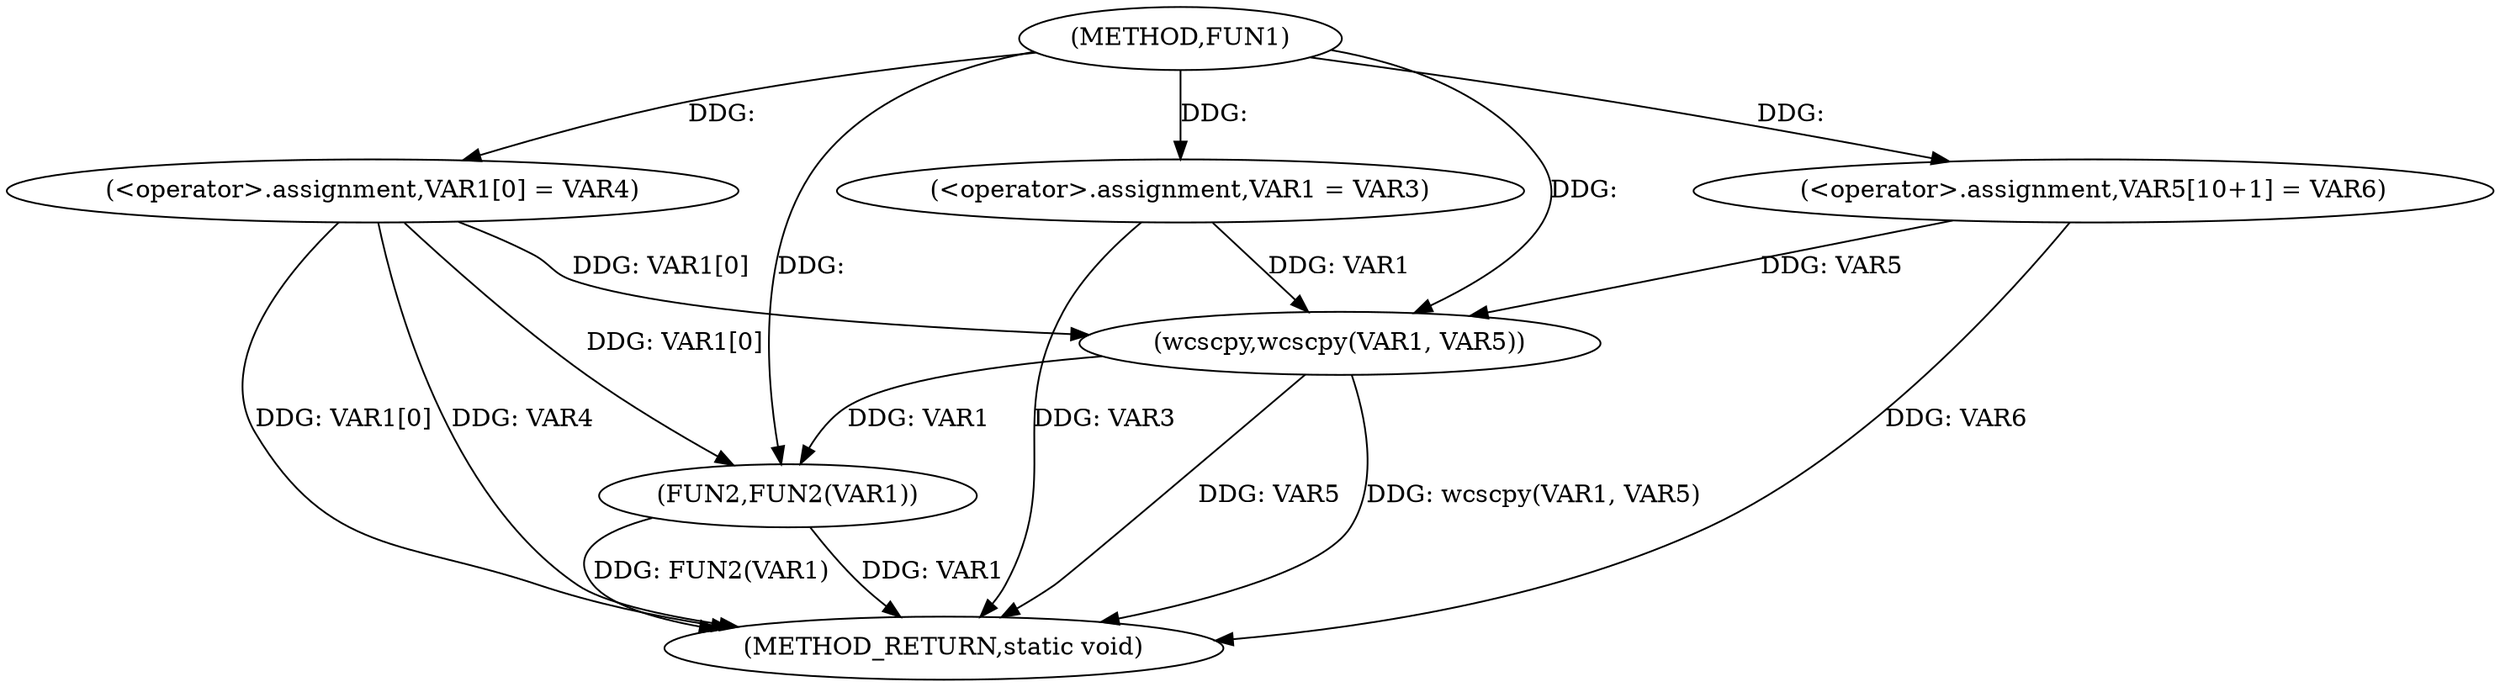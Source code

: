 digraph FUN1 {  
"1000100" [label = "(METHOD,FUN1)" ]
"1000123" [label = "(METHOD_RETURN,static void)" ]
"1000105" [label = "(<operator>.assignment,VAR1 = VAR3)" ]
"1000108" [label = "(<operator>.assignment,VAR1[0] = VAR4)" ]
"1000115" [label = "(<operator>.assignment,VAR5[10+1] = VAR6)" ]
"1000118" [label = "(wcscpy,wcscpy(VAR1, VAR5))" ]
"1000121" [label = "(FUN2,FUN2(VAR1))" ]
  "1000115" -> "1000123"  [ label = "DDG: VAR6"] 
  "1000105" -> "1000123"  [ label = "DDG: VAR3"] 
  "1000118" -> "1000123"  [ label = "DDG: wcscpy(VAR1, VAR5)"] 
  "1000108" -> "1000123"  [ label = "DDG: VAR4"] 
  "1000118" -> "1000123"  [ label = "DDG: VAR5"] 
  "1000121" -> "1000123"  [ label = "DDG: VAR1"] 
  "1000108" -> "1000123"  [ label = "DDG: VAR1[0]"] 
  "1000121" -> "1000123"  [ label = "DDG: FUN2(VAR1)"] 
  "1000100" -> "1000105"  [ label = "DDG: "] 
  "1000100" -> "1000108"  [ label = "DDG: "] 
  "1000100" -> "1000115"  [ label = "DDG: "] 
  "1000105" -> "1000118"  [ label = "DDG: VAR1"] 
  "1000108" -> "1000118"  [ label = "DDG: VAR1[0]"] 
  "1000100" -> "1000118"  [ label = "DDG: "] 
  "1000115" -> "1000118"  [ label = "DDG: VAR5"] 
  "1000118" -> "1000121"  [ label = "DDG: VAR1"] 
  "1000108" -> "1000121"  [ label = "DDG: VAR1[0]"] 
  "1000100" -> "1000121"  [ label = "DDG: "] 
}
